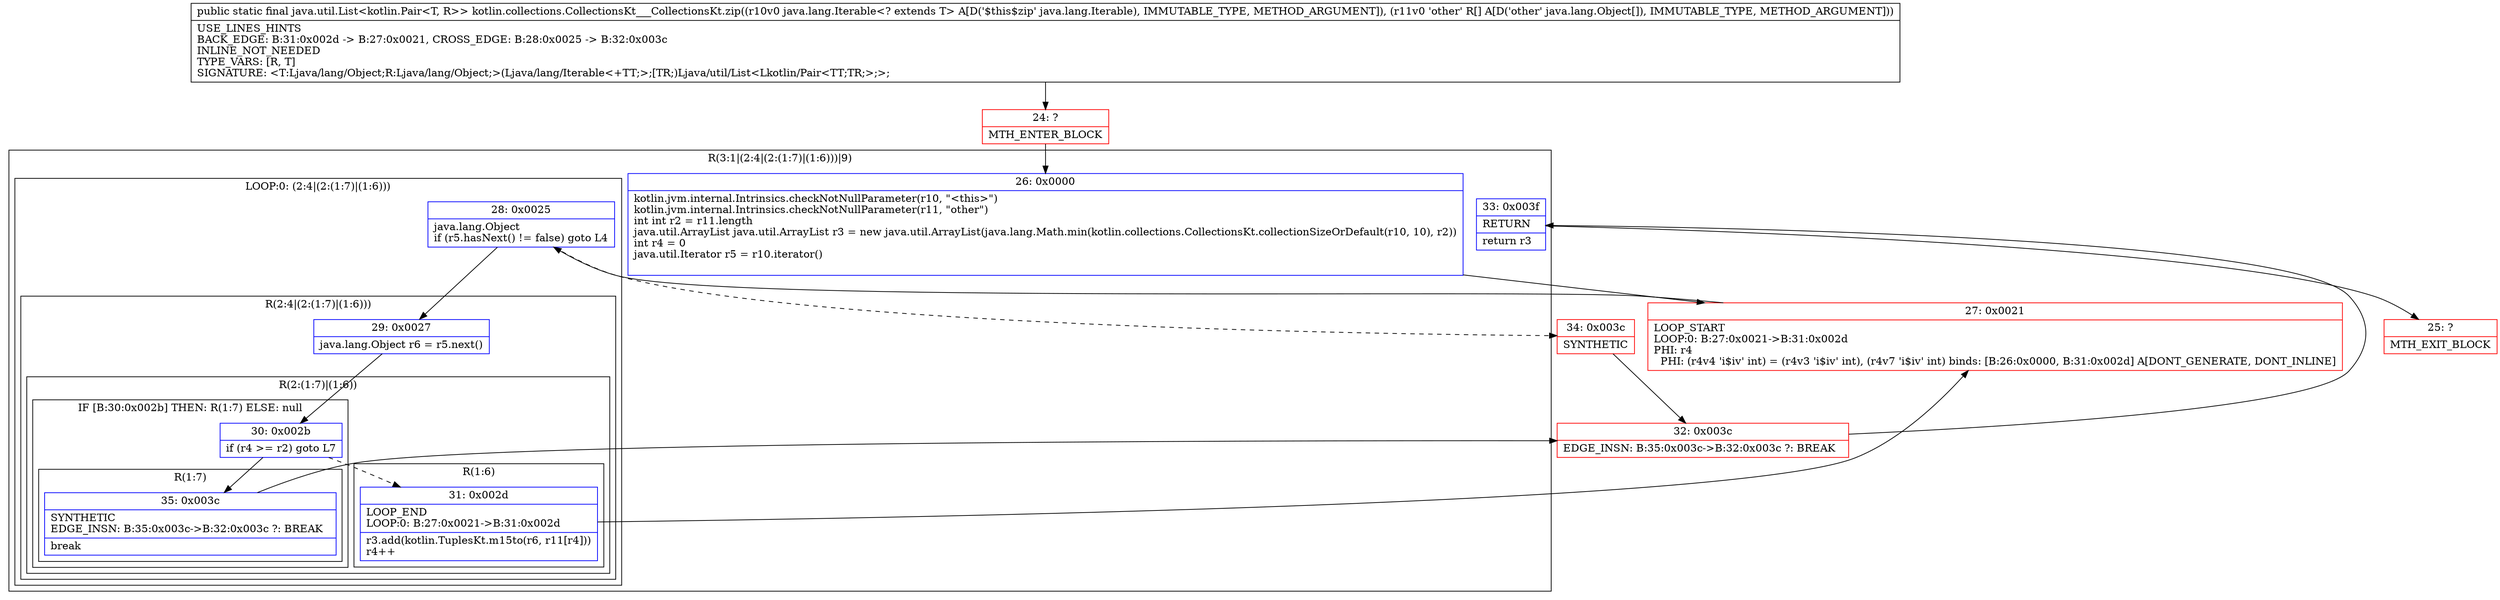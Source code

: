 digraph "CFG forkotlin.collections.CollectionsKt___CollectionsKt.zip(Ljava\/lang\/Iterable;[Ljava\/lang\/Object;)Ljava\/util\/List;" {
subgraph cluster_Region_1976090943 {
label = "R(3:1|(2:4|(2:(1:7)|(1:6)))|9)";
node [shape=record,color=blue];
Node_26 [shape=record,label="{26\:\ 0x0000|kotlin.jvm.internal.Intrinsics.checkNotNullParameter(r10, \"\<this\>\")\lkotlin.jvm.internal.Intrinsics.checkNotNullParameter(r11, \"other\")\lint int r2 = r11.length\ljava.util.ArrayList java.util.ArrayList r3 = new java.util.ArrayList(java.lang.Math.min(kotlin.collections.CollectionsKt.collectionSizeOrDefault(r10, 10), r2))\lint r4 = 0\ljava.util.Iterator r5 = r10.iterator()\l\l}"];
subgraph cluster_LoopRegion_1017074447 {
label = "LOOP:0: (2:4|(2:(1:7)|(1:6)))";
node [shape=record,color=blue];
Node_28 [shape=record,label="{28\:\ 0x0025|java.lang.Object \lif (r5.hasNext() != false) goto L4\l}"];
subgraph cluster_Region_373721239 {
label = "R(2:4|(2:(1:7)|(1:6)))";
node [shape=record,color=blue];
Node_29 [shape=record,label="{29\:\ 0x0027|java.lang.Object r6 = r5.next()\l}"];
subgraph cluster_Region_1322843498 {
label = "R(2:(1:7)|(1:6))";
node [shape=record,color=blue];
subgraph cluster_IfRegion_1320185294 {
label = "IF [B:30:0x002b] THEN: R(1:7) ELSE: null";
node [shape=record,color=blue];
Node_30 [shape=record,label="{30\:\ 0x002b|if (r4 \>= r2) goto L7\l}"];
subgraph cluster_Region_515021581 {
label = "R(1:7)";
node [shape=record,color=blue];
Node_35 [shape=record,label="{35\:\ 0x003c|SYNTHETIC\lEDGE_INSN: B:35:0x003c\-\>B:32:0x003c ?: BREAK  \l|break\l}"];
}
}
subgraph cluster_Region_1172067729 {
label = "R(1:6)";
node [shape=record,color=blue];
Node_31 [shape=record,label="{31\:\ 0x002d|LOOP_END\lLOOP:0: B:27:0x0021\-\>B:31:0x002d\l|r3.add(kotlin.TuplesKt.m15to(r6, r11[r4]))\lr4++\l}"];
}
}
}
}
Node_33 [shape=record,label="{33\:\ 0x003f|RETURN\l|return r3\l}"];
}
Node_24 [shape=record,color=red,label="{24\:\ ?|MTH_ENTER_BLOCK\l}"];
Node_27 [shape=record,color=red,label="{27\:\ 0x0021|LOOP_START\lLOOP:0: B:27:0x0021\-\>B:31:0x002d\lPHI: r4 \l  PHI: (r4v4 'i$iv' int) = (r4v3 'i$iv' int), (r4v7 'i$iv' int) binds: [B:26:0x0000, B:31:0x002d] A[DONT_GENERATE, DONT_INLINE]\l}"];
Node_32 [shape=record,color=red,label="{32\:\ 0x003c|EDGE_INSN: B:35:0x003c\-\>B:32:0x003c ?: BREAK  \l}"];
Node_25 [shape=record,color=red,label="{25\:\ ?|MTH_EXIT_BLOCK\l}"];
Node_34 [shape=record,color=red,label="{34\:\ 0x003c|SYNTHETIC\l}"];
MethodNode[shape=record,label="{public static final java.util.List\<kotlin.Pair\<T, R\>\> kotlin.collections.CollectionsKt___CollectionsKt.zip((r10v0 java.lang.Iterable\<? extends T\> A[D('$this$zip' java.lang.Iterable), IMMUTABLE_TYPE, METHOD_ARGUMENT]), (r11v0 'other' R[] A[D('other' java.lang.Object[]), IMMUTABLE_TYPE, METHOD_ARGUMENT]))  | USE_LINES_HINTS\lBACK_EDGE: B:31:0x002d \-\> B:27:0x0021, CROSS_EDGE: B:28:0x0025 \-\> B:32:0x003c\lINLINE_NOT_NEEDED\lTYPE_VARS: [R, T]\lSIGNATURE: \<T:Ljava\/lang\/Object;R:Ljava\/lang\/Object;\>(Ljava\/lang\/Iterable\<+TT;\>;[TR;)Ljava\/util\/List\<Lkotlin\/Pair\<TT;TR;\>;\>;\l}"];
MethodNode -> Node_24;Node_26 -> Node_27;
Node_28 -> Node_29;
Node_28 -> Node_34[style=dashed];
Node_29 -> Node_30;
Node_30 -> Node_31[style=dashed];
Node_30 -> Node_35;
Node_35 -> Node_32;
Node_31 -> Node_27;
Node_33 -> Node_25;
Node_24 -> Node_26;
Node_27 -> Node_28;
Node_32 -> Node_33;
Node_34 -> Node_32;
}

